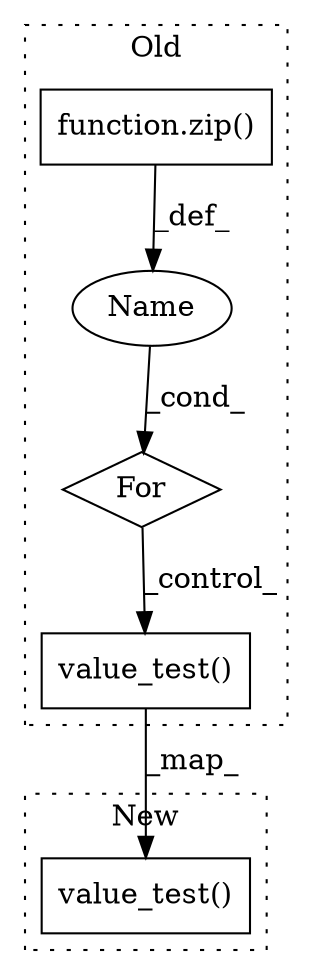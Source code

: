 digraph G {
subgraph cluster0 {
1 [label="value_test()" a="75" s="2523" l="124" shape="box"];
3 [label="Name" a="87" s="2491" l="1" shape="ellipse"];
4 [label="For" a="107" s="2483,2513" l="4,10" shape="diamond"];
5 [label="function.zip()" a="75" s="2497,2512" l="4,1" shape="box"];
label = "Old";
style="dotted";
}
subgraph cluster1 {
2 [label="value_test()" a="75" s="2623" l="124" shape="box"];
label = "New";
style="dotted";
}
1 -> 2 [label="_map_"];
3 -> 4 [label="_cond_"];
4 -> 1 [label="_control_"];
5 -> 3 [label="_def_"];
}